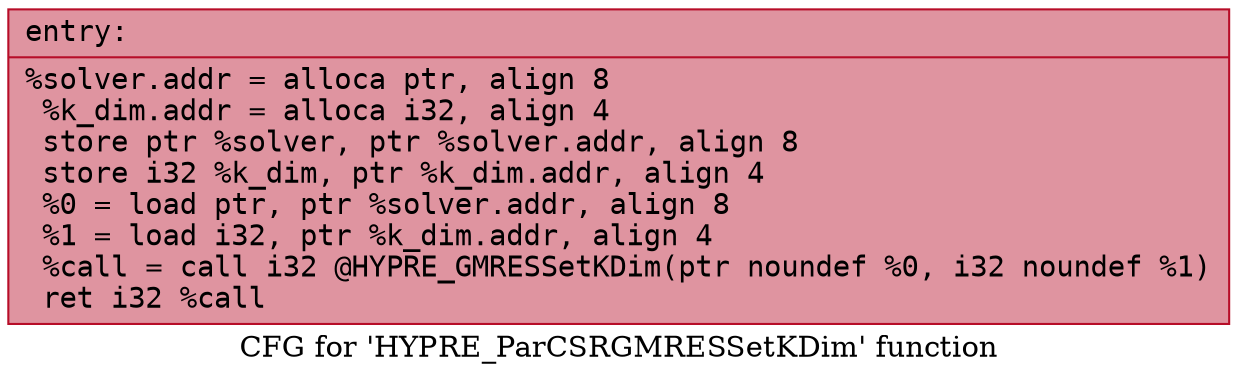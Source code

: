 digraph "CFG for 'HYPRE_ParCSRGMRESSetKDim' function" {
	label="CFG for 'HYPRE_ParCSRGMRESSetKDim' function";

	Node0x55e35e761500 [shape=record,color="#b70d28ff", style=filled, fillcolor="#b70d2870" fontname="Courier",label="{entry:\l|  %solver.addr = alloca ptr, align 8\l  %k_dim.addr = alloca i32, align 4\l  store ptr %solver, ptr %solver.addr, align 8\l  store i32 %k_dim, ptr %k_dim.addr, align 4\l  %0 = load ptr, ptr %solver.addr, align 8\l  %1 = load i32, ptr %k_dim.addr, align 4\l  %call = call i32 @HYPRE_GMRESSetKDim(ptr noundef %0, i32 noundef %1)\l  ret i32 %call\l}"];
}
